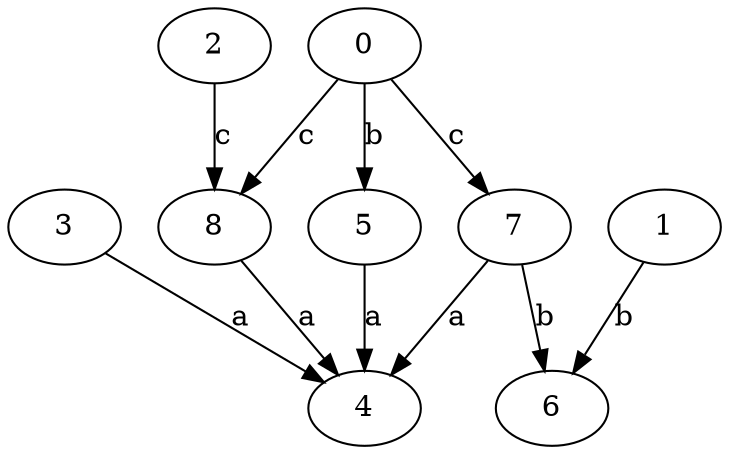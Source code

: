 strict digraph  {
3;
0;
4;
1;
2;
5;
6;
7;
8;
3 -> 4  [label=a];
0 -> 5  [label=b];
0 -> 7  [label=c];
0 -> 8  [label=c];
1 -> 6  [label=b];
2 -> 8  [label=c];
5 -> 4  [label=a];
7 -> 4  [label=a];
7 -> 6  [label=b];
8 -> 4  [label=a];
}
